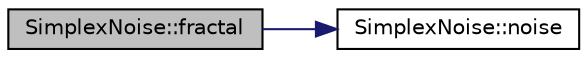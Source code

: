 digraph "SimplexNoise::fractal"
{
  edge [fontname="Helvetica",fontsize="10",labelfontname="Helvetica",labelfontsize="10"];
  node [fontname="Helvetica",fontsize="10",shape=record];
  rankdir="LR";
  Node6 [label="SimplexNoise::fractal",height=0.2,width=0.4,color="black", fillcolor="grey75", style="filled", fontcolor="black"];
  Node6 -> Node7 [color="midnightblue",fontsize="10",style="solid",fontname="Helvetica"];
  Node7 [label="SimplexNoise::noise",height=0.2,width=0.4,color="black", fillcolor="white", style="filled",URL="$class_simplex_noise.html#ac7bd445e9b5e2d5aecb30c5f5840528c"];
}
